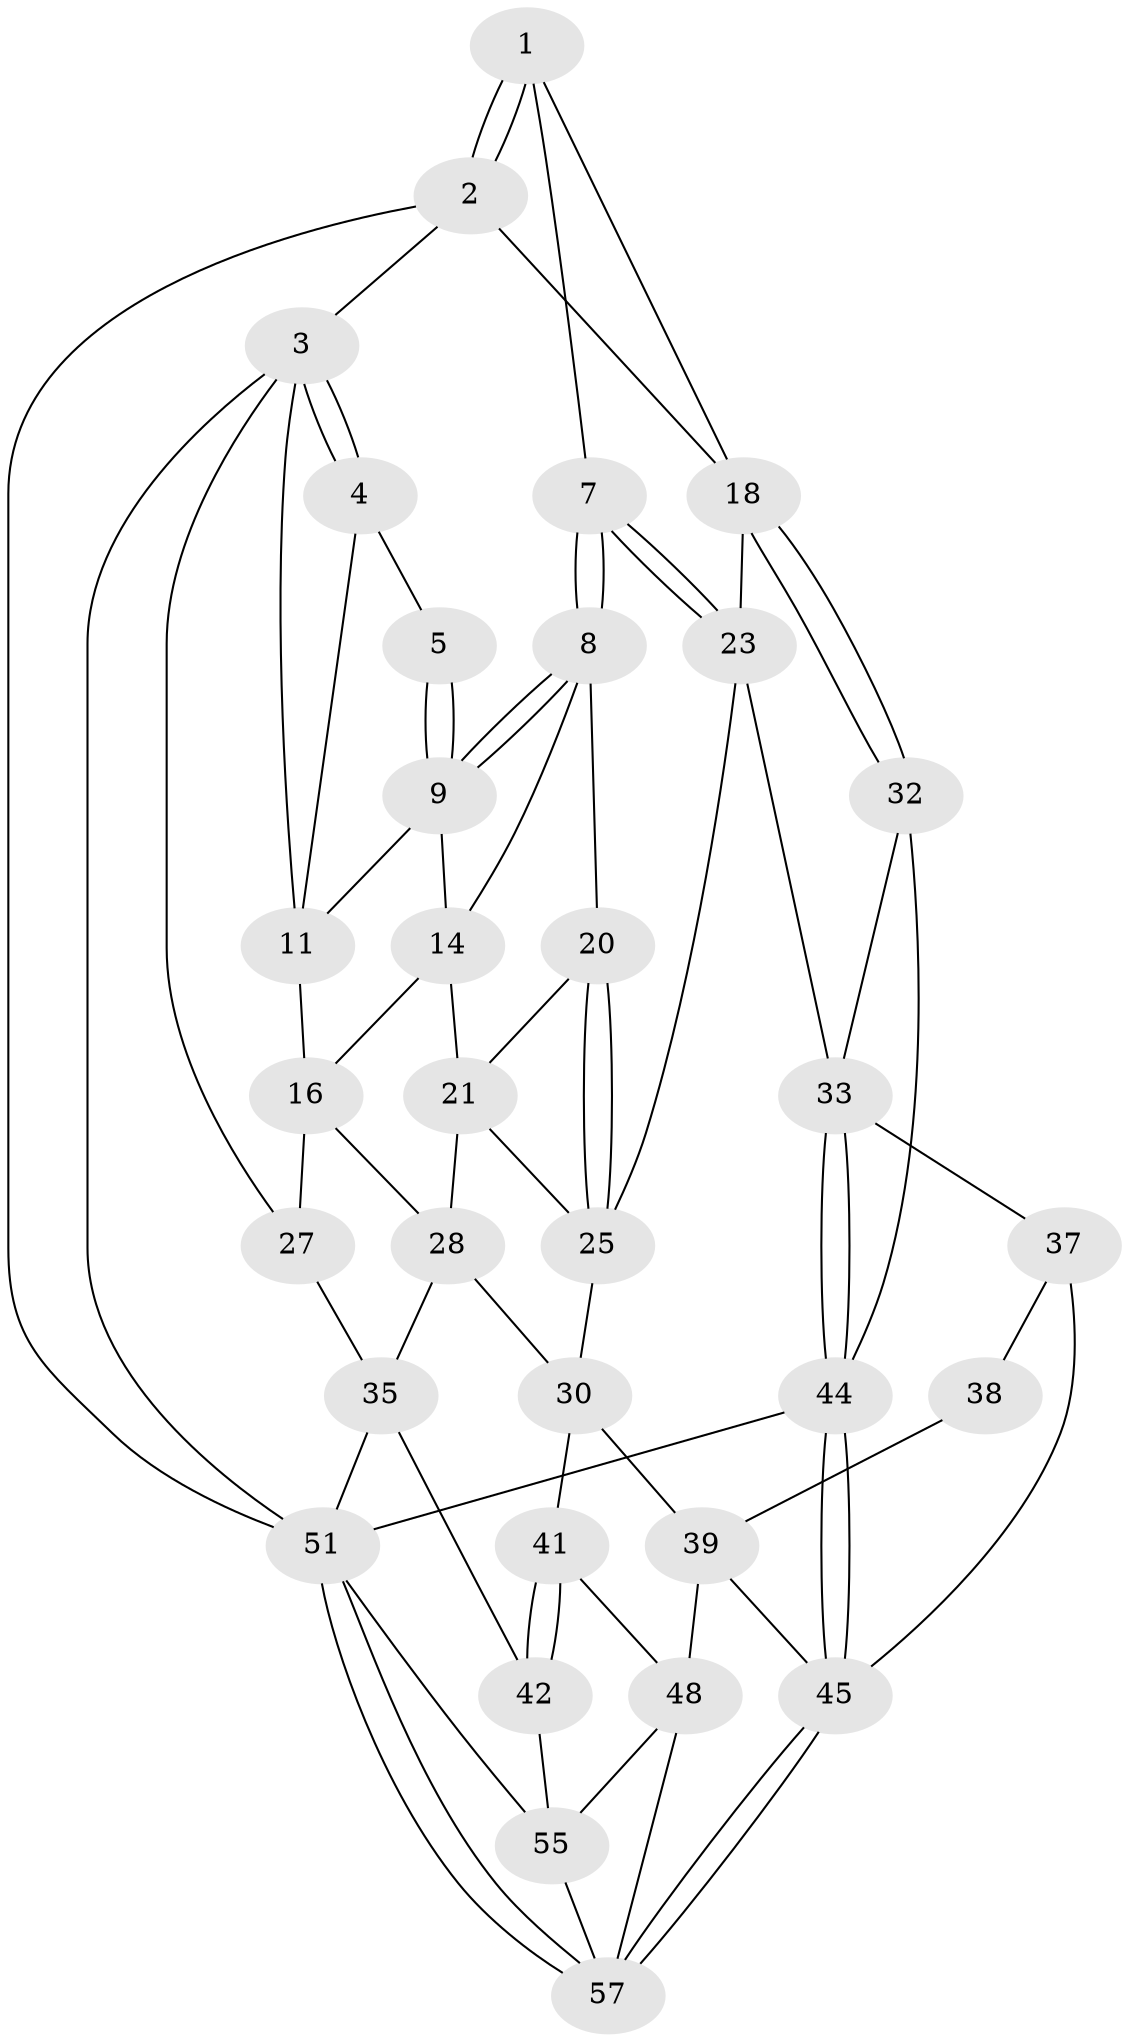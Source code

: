 // original degree distribution, {3: 0.034482758620689655, 5: 0.5517241379310345, 4: 0.22413793103448276, 6: 0.1896551724137931}
// Generated by graph-tools (version 1.1) at 2025/42/03/06/25 10:42:27]
// undirected, 33 vertices, 74 edges
graph export_dot {
graph [start="1"]
  node [color=gray90,style=filled];
  1 [pos="+0.9965536839575121+0",super="+6"];
  2 [pos="+1+0"];
  3 [pos="+0+0",super="+13"];
  4 [pos="+0.23226658992064633+0"];
  5 [pos="+0.5471160788783503+0"];
  7 [pos="+0.6540219162229151+0.20395938197027935"];
  8 [pos="+0.64184036824444+0.19444697974037864",super="+17"];
  9 [pos="+0.5777470128878226+0.08375009063909239",super="+10"];
  11 [pos="+0.25766828698750277+0.032989233609397414",super="+12"];
  14 [pos="+0.3908337465360647+0.19659114615232426",super="+15"];
  16 [pos="+0.16561888244550507+0.24321085713760215",super="+26"];
  18 [pos="+1+0.3977211994685547",super="+19"];
  20 [pos="+0.4050451068610028+0.2981174955744831"];
  21 [pos="+0.29242932512708164+0.3514824520459938",super="+22"];
  23 [pos="+0.658512896008014+0.3288869440897398",super="+24"];
  25 [pos="+0.5648571609821776+0.47728808783560356",super="+29"];
  27 [pos="+0+0.5298154298830176"];
  28 [pos="+0.22629674562916918+0.46781024894321455",super="+31"];
  30 [pos="+0.4631792049305805+0.6030562610956628",super="+40"];
  32 [pos="+1+0.5259273264816462"];
  33 [pos="+0.9730701341590646+0.5828493634523645",super="+34"];
  35 [pos="+0.10442946601944174+0.7514145464955873",super="+36"];
  37 [pos="+0.8536110008967049+0.594973510874898",super="+43"];
  38 [pos="+0.6353331205596623+0.6783871608455354"];
  39 [pos="+0.5100868800246215+0.6656536600336455",super="+47"];
  41 [pos="+0.4410200275130234+0.6413444075857554",super="+50"];
  42 [pos="+0.24757251844118103+0.792764648113836",super="+54"];
  44 [pos="+0.8731353370601813+0.9038177369443775",super="+52"];
  45 [pos="+0.8297777269459595+0.974919970236076",super="+46"];
  48 [pos="+0.5962567713191724+0.8516037699593293",super="+49"];
  51 [pos="+1+1",super="+53"];
  55 [pos="+0.3509953490807607+1",super="+56"];
  57 [pos="+0.910978203835053+1",super="+58"];
  1 -- 2;
  1 -- 2;
  1 -- 18;
  1 -- 7;
  2 -- 3;
  2 -- 18;
  2 -- 51;
  3 -- 4;
  3 -- 4;
  3 -- 27;
  3 -- 51;
  3 -- 11;
  4 -- 5;
  4 -- 11;
  5 -- 9;
  5 -- 9;
  7 -- 8;
  7 -- 8;
  7 -- 23;
  7 -- 23;
  8 -- 9;
  8 -- 9;
  8 -- 20;
  8 -- 14;
  9 -- 11;
  9 -- 14;
  11 -- 16;
  14 -- 16;
  14 -- 21;
  16 -- 27;
  16 -- 28;
  18 -- 32;
  18 -- 32;
  18 -- 23;
  20 -- 21;
  20 -- 25;
  20 -- 25;
  21 -- 28;
  21 -- 25;
  23 -- 25;
  23 -- 33;
  25 -- 30;
  27 -- 35;
  28 -- 35;
  28 -- 30;
  30 -- 41;
  30 -- 39;
  32 -- 33;
  32 -- 44;
  33 -- 44;
  33 -- 44;
  33 -- 37;
  35 -- 42;
  35 -- 51;
  37 -- 38 [weight=2];
  37 -- 45;
  38 -- 39;
  39 -- 48;
  39 -- 45;
  41 -- 42 [weight=2];
  41 -- 42;
  41 -- 48;
  42 -- 55;
  44 -- 45;
  44 -- 45;
  44 -- 51;
  45 -- 57;
  45 -- 57;
  48 -- 55;
  48 -- 57;
  51 -- 57;
  51 -- 57;
  51 -- 55;
  55 -- 57;
}
